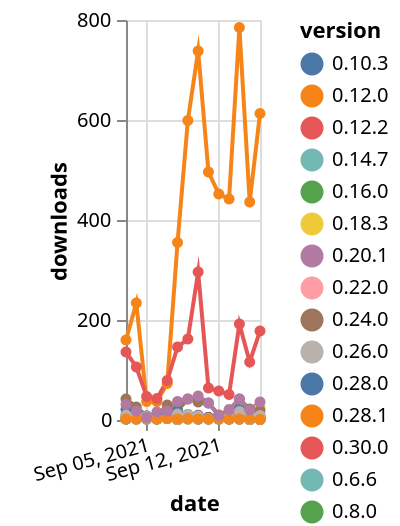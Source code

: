 {"$schema": "https://vega.github.io/schema/vega-lite/v5.json", "description": "A simple bar chart with embedded data.", "data": {"values": [{"date": "2021-09-03", "total": 14145, "delta": 8, "version": "0.22.0"}, {"date": "2021-09-04", "total": 14149, "delta": 4, "version": "0.22.0"}, {"date": "2021-09-05", "total": 14154, "delta": 5, "version": "0.22.0"}, {"date": "2021-09-06", "total": 14160, "delta": 6, "version": "0.22.0"}, {"date": "2021-09-07", "total": 14166, "delta": 6, "version": "0.22.0"}, {"date": "2021-09-08", "total": 14169, "delta": 3, "version": "0.22.0"}, {"date": "2021-09-09", "total": 14172, "delta": 3, "version": "0.22.0"}, {"date": "2021-09-10", "total": 14182, "delta": 10, "version": "0.22.0"}, {"date": "2021-09-11", "total": 14185, "delta": 3, "version": "0.22.0"}, {"date": "2021-09-12", "total": 14191, "delta": 6, "version": "0.22.0"}, {"date": "2021-09-13", "total": 14196, "delta": 5, "version": "0.22.0"}, {"date": "2021-09-14", "total": 14200, "delta": 4, "version": "0.22.0"}, {"date": "2021-09-15", "total": 14205, "delta": 5, "version": "0.22.0"}, {"date": "2021-09-16", "total": 14214, "delta": 9, "version": "0.22.0"}, {"date": "2021-09-03", "total": 2610, "delta": 2, "version": "0.6.6"}, {"date": "2021-09-04", "total": 2612, "delta": 2, "version": "0.6.6"}, {"date": "2021-09-05", "total": 2614, "delta": 2, "version": "0.6.6"}, {"date": "2021-09-06", "total": 2616, "delta": 2, "version": "0.6.6"}, {"date": "2021-09-07", "total": 2619, "delta": 3, "version": "0.6.6"}, {"date": "2021-09-08", "total": 2620, "delta": 1, "version": "0.6.6"}, {"date": "2021-09-09", "total": 2622, "delta": 2, "version": "0.6.6"}, {"date": "2021-09-10", "total": 2624, "delta": 2, "version": "0.6.6"}, {"date": "2021-09-11", "total": 2626, "delta": 2, "version": "0.6.6"}, {"date": "2021-09-12", "total": 2628, "delta": 2, "version": "0.6.6"}, {"date": "2021-09-13", "total": 2630, "delta": 2, "version": "0.6.6"}, {"date": "2021-09-14", "total": 2632, "delta": 2, "version": "0.6.6"}, {"date": "2021-09-15", "total": 2633, "delta": 1, "version": "0.6.6"}, {"date": "2021-09-16", "total": 2634, "delta": 1, "version": "0.6.6"}, {"date": "2021-09-03", "total": 18089, "delta": 160, "version": "0.28.1"}, {"date": "2021-09-04", "total": 18323, "delta": 234, "version": "0.28.1"}, {"date": "2021-09-05", "total": 18360, "delta": 37, "version": "0.28.1"}, {"date": "2021-09-06", "total": 18397, "delta": 37, "version": "0.28.1"}, {"date": "2021-09-07", "total": 18470, "delta": 73, "version": "0.28.1"}, {"date": "2021-09-08", "total": 18825, "delta": 355, "version": "0.28.1"}, {"date": "2021-09-09", "total": 19424, "delta": 599, "version": "0.28.1"}, {"date": "2021-09-10", "total": 20162, "delta": 738, "version": "0.28.1"}, {"date": "2021-09-11", "total": 20658, "delta": 496, "version": "0.28.1"}, {"date": "2021-09-12", "total": 21110, "delta": 452, "version": "0.28.1"}, {"date": "2021-09-13", "total": 21552, "delta": 442, "version": "0.28.1"}, {"date": "2021-09-14", "total": 22337, "delta": 785, "version": "0.28.1"}, {"date": "2021-09-15", "total": 22773, "delta": 436, "version": "0.28.1"}, {"date": "2021-09-16", "total": 23386, "delta": 613, "version": "0.28.1"}, {"date": "2021-09-03", "total": 9126, "delta": 136, "version": "0.30.0"}, {"date": "2021-09-04", "total": 9232, "delta": 106, "version": "0.30.0"}, {"date": "2021-09-05", "total": 9279, "delta": 47, "version": "0.30.0"}, {"date": "2021-09-06", "total": 9322, "delta": 43, "version": "0.30.0"}, {"date": "2021-09-07", "total": 9401, "delta": 79, "version": "0.30.0"}, {"date": "2021-09-08", "total": 9547, "delta": 146, "version": "0.30.0"}, {"date": "2021-09-09", "total": 9709, "delta": 162, "version": "0.30.0"}, {"date": "2021-09-10", "total": 10005, "delta": 296, "version": "0.30.0"}, {"date": "2021-09-11", "total": 10069, "delta": 64, "version": "0.30.0"}, {"date": "2021-09-12", "total": 10127, "delta": 58, "version": "0.30.0"}, {"date": "2021-09-13", "total": 10178, "delta": 51, "version": "0.30.0"}, {"date": "2021-09-14", "total": 10370, "delta": 192, "version": "0.30.0"}, {"date": "2021-09-15", "total": 10486, "delta": 116, "version": "0.30.0"}, {"date": "2021-09-16", "total": 10664, "delta": 178, "version": "0.30.0"}, {"date": "2021-09-03", "total": 19404, "delta": 11, "version": "0.8.11"}, {"date": "2021-09-04", "total": 19411, "delta": 7, "version": "0.8.11"}, {"date": "2021-09-05", "total": 19415, "delta": 4, "version": "0.8.11"}, {"date": "2021-09-06", "total": 19419, "delta": 4, "version": "0.8.11"}, {"date": "2021-09-07", "total": 19432, "delta": 13, "version": "0.8.11"}, {"date": "2021-09-08", "total": 19449, "delta": 17, "version": "0.8.11"}, {"date": "2021-09-09", "total": 19459, "delta": 10, "version": "0.8.11"}, {"date": "2021-09-10", "total": 19465, "delta": 6, "version": "0.8.11"}, {"date": "2021-09-11", "total": 19470, "delta": 5, "version": "0.8.11"}, {"date": "2021-09-12", "total": 19475, "delta": 5, "version": "0.8.11"}, {"date": "2021-09-13", "total": 19481, "delta": 6, "version": "0.8.11"}, {"date": "2021-09-14", "total": 19492, "delta": 11, "version": "0.8.11"}, {"date": "2021-09-15", "total": 19500, "delta": 8, "version": "0.8.11"}, {"date": "2021-09-16", "total": 19505, "delta": 5, "version": "0.8.11"}, {"date": "2021-09-03", "total": 3092, "delta": 2, "version": "0.8.1"}, {"date": "2021-09-04", "total": 3094, "delta": 2, "version": "0.8.1"}, {"date": "2021-09-05", "total": 3096, "delta": 2, "version": "0.8.1"}, {"date": "2021-09-06", "total": 3098, "delta": 2, "version": "0.8.1"}, {"date": "2021-09-07", "total": 3101, "delta": 3, "version": "0.8.1"}, {"date": "2021-09-08", "total": 3102, "delta": 1, "version": "0.8.1"}, {"date": "2021-09-09", "total": 3104, "delta": 2, "version": "0.8.1"}, {"date": "2021-09-10", "total": 3106, "delta": 2, "version": "0.8.1"}, {"date": "2021-09-11", "total": 3108, "delta": 2, "version": "0.8.1"}, {"date": "2021-09-12", "total": 3111, "delta": 3, "version": "0.8.1"}, {"date": "2021-09-13", "total": 3113, "delta": 2, "version": "0.8.1"}, {"date": "2021-09-14", "total": 3115, "delta": 2, "version": "0.8.1"}, {"date": "2021-09-15", "total": 3116, "delta": 1, "version": "0.8.1"}, {"date": "2021-09-16", "total": 3117, "delta": 1, "version": "0.8.1"}, {"date": "2021-09-03", "total": 6034, "delta": 2, "version": "0.8.7"}, {"date": "2021-09-04", "total": 6036, "delta": 2, "version": "0.8.7"}, {"date": "2021-09-05", "total": 6038, "delta": 2, "version": "0.8.7"}, {"date": "2021-09-06", "total": 6040, "delta": 2, "version": "0.8.7"}, {"date": "2021-09-07", "total": 6043, "delta": 3, "version": "0.8.7"}, {"date": "2021-09-08", "total": 6044, "delta": 1, "version": "0.8.7"}, {"date": "2021-09-09", "total": 6047, "delta": 3, "version": "0.8.7"}, {"date": "2021-09-10", "total": 6049, "delta": 2, "version": "0.8.7"}, {"date": "2021-09-11", "total": 6051, "delta": 2, "version": "0.8.7"}, {"date": "2021-09-12", "total": 6053, "delta": 2, "version": "0.8.7"}, {"date": "2021-09-13", "total": 6055, "delta": 2, "version": "0.8.7"}, {"date": "2021-09-14", "total": 6057, "delta": 2, "version": "0.8.7"}, {"date": "2021-09-15", "total": 6058, "delta": 1, "version": "0.8.7"}, {"date": "2021-09-16", "total": 6059, "delta": 1, "version": "0.8.7"}, {"date": "2021-09-03", "total": 31446, "delta": 6, "version": "0.18.3"}, {"date": "2021-09-04", "total": 31459, "delta": 13, "version": "0.18.3"}, {"date": "2021-09-05", "total": 31467, "delta": 8, "version": "0.18.3"}, {"date": "2021-09-06", "total": 31475, "delta": 8, "version": "0.18.3"}, {"date": "2021-09-07", "total": 31483, "delta": 8, "version": "0.18.3"}, {"date": "2021-09-08", "total": 31493, "delta": 10, "version": "0.18.3"}, {"date": "2021-09-09", "total": 31504, "delta": 11, "version": "0.18.3"}, {"date": "2021-09-10", "total": 31508, "delta": 4, "version": "0.18.3"}, {"date": "2021-09-11", "total": 31512, "delta": 4, "version": "0.18.3"}, {"date": "2021-09-12", "total": 31517, "delta": 5, "version": "0.18.3"}, {"date": "2021-09-13", "total": 31524, "delta": 7, "version": "0.18.3"}, {"date": "2021-09-14", "total": 31540, "delta": 16, "version": "0.18.3"}, {"date": "2021-09-15", "total": 31554, "delta": 14, "version": "0.18.3"}, {"date": "2021-09-16", "total": 31579, "delta": 25, "version": "0.18.3"}, {"date": "2021-09-03", "total": 3112, "delta": 2, "version": "0.8.5"}, {"date": "2021-09-04", "total": 3114, "delta": 2, "version": "0.8.5"}, {"date": "2021-09-05", "total": 3116, "delta": 2, "version": "0.8.5"}, {"date": "2021-09-06", "total": 3118, "delta": 2, "version": "0.8.5"}, {"date": "2021-09-07", "total": 3121, "delta": 3, "version": "0.8.5"}, {"date": "2021-09-08", "total": 3122, "delta": 1, "version": "0.8.5"}, {"date": "2021-09-09", "total": 3125, "delta": 3, "version": "0.8.5"}, {"date": "2021-09-10", "total": 3127, "delta": 2, "version": "0.8.5"}, {"date": "2021-09-11", "total": 3129, "delta": 2, "version": "0.8.5"}, {"date": "2021-09-12", "total": 3131, "delta": 2, "version": "0.8.5"}, {"date": "2021-09-13", "total": 3133, "delta": 2, "version": "0.8.5"}, {"date": "2021-09-14", "total": 3135, "delta": 2, "version": "0.8.5"}, {"date": "2021-09-15", "total": 3136, "delta": 1, "version": "0.8.5"}, {"date": "2021-09-16", "total": 3137, "delta": 1, "version": "0.8.5"}, {"date": "2021-09-03", "total": 2641, "delta": 2, "version": "0.8.0"}, {"date": "2021-09-04", "total": 2643, "delta": 2, "version": "0.8.0"}, {"date": "2021-09-05", "total": 2645, "delta": 2, "version": "0.8.0"}, {"date": "2021-09-06", "total": 2647, "delta": 2, "version": "0.8.0"}, {"date": "2021-09-07", "total": 2650, "delta": 3, "version": "0.8.0"}, {"date": "2021-09-08", "total": 2651, "delta": 1, "version": "0.8.0"}, {"date": "2021-09-09", "total": 2653, "delta": 2, "version": "0.8.0"}, {"date": "2021-09-10", "total": 2655, "delta": 2, "version": "0.8.0"}, {"date": "2021-09-11", "total": 2657, "delta": 2, "version": "0.8.0"}, {"date": "2021-09-12", "total": 2660, "delta": 3, "version": "0.8.0"}, {"date": "2021-09-13", "total": 2662, "delta": 2, "version": "0.8.0"}, {"date": "2021-09-14", "total": 2664, "delta": 2, "version": "0.8.0"}, {"date": "2021-09-15", "total": 2665, "delta": 1, "version": "0.8.0"}, {"date": "2021-09-16", "total": 2666, "delta": 1, "version": "0.8.0"}, {"date": "2021-09-03", "total": 3876, "delta": 2, "version": "0.10.3"}, {"date": "2021-09-04", "total": 3878, "delta": 2, "version": "0.10.3"}, {"date": "2021-09-05", "total": 3880, "delta": 2, "version": "0.10.3"}, {"date": "2021-09-06", "total": 3882, "delta": 2, "version": "0.10.3"}, {"date": "2021-09-07", "total": 3885, "delta": 3, "version": "0.10.3"}, {"date": "2021-09-08", "total": 3886, "delta": 1, "version": "0.10.3"}, {"date": "2021-09-09", "total": 3890, "delta": 4, "version": "0.10.3"}, {"date": "2021-09-10", "total": 3892, "delta": 2, "version": "0.10.3"}, {"date": "2021-09-11", "total": 3894, "delta": 2, "version": "0.10.3"}, {"date": "2021-09-12", "total": 3896, "delta": 2, "version": "0.10.3"}, {"date": "2021-09-13", "total": 3898, "delta": 2, "version": "0.10.3"}, {"date": "2021-09-14", "total": 3900, "delta": 2, "version": "0.10.3"}, {"date": "2021-09-15", "total": 3901, "delta": 1, "version": "0.10.3"}, {"date": "2021-09-16", "total": 3902, "delta": 1, "version": "0.10.3"}, {"date": "2021-09-03", "total": 35718, "delta": 6, "version": "0.12.2"}, {"date": "2021-09-04", "total": 35724, "delta": 6, "version": "0.12.2"}, {"date": "2021-09-05", "total": 35727, "delta": 3, "version": "0.12.2"}, {"date": "2021-09-06", "total": 35733, "delta": 6, "version": "0.12.2"}, {"date": "2021-09-07", "total": 35743, "delta": 10, "version": "0.12.2"}, {"date": "2021-09-08", "total": 35745, "delta": 2, "version": "0.12.2"}, {"date": "2021-09-09", "total": 35751, "delta": 6, "version": "0.12.2"}, {"date": "2021-09-10", "total": 35760, "delta": 9, "version": "0.12.2"}, {"date": "2021-09-11", "total": 35765, "delta": 5, "version": "0.12.2"}, {"date": "2021-09-12", "total": 35772, "delta": 7, "version": "0.12.2"}, {"date": "2021-09-13", "total": 35776, "delta": 4, "version": "0.12.2"}, {"date": "2021-09-14", "total": 35781, "delta": 5, "version": "0.12.2"}, {"date": "2021-09-15", "total": 35786, "delta": 5, "version": "0.12.2"}, {"date": "2021-09-16", "total": 35788, "delta": 2, "version": "0.12.2"}, {"date": "2021-09-03", "total": 55846, "delta": 2, "version": "0.16.0"}, {"date": "2021-09-04", "total": 55849, "delta": 3, "version": "0.16.0"}, {"date": "2021-09-05", "total": 55851, "delta": 2, "version": "0.16.0"}, {"date": "2021-09-06", "total": 55853, "delta": 2, "version": "0.16.0"}, {"date": "2021-09-07", "total": 55857, "delta": 4, "version": "0.16.0"}, {"date": "2021-09-08", "total": 55858, "delta": 1, "version": "0.16.0"}, {"date": "2021-09-09", "total": 55863, "delta": 5, "version": "0.16.0"}, {"date": "2021-09-10", "total": 55866, "delta": 3, "version": "0.16.0"}, {"date": "2021-09-11", "total": 55869, "delta": 3, "version": "0.16.0"}, {"date": "2021-09-12", "total": 55871, "delta": 2, "version": "0.16.0"}, {"date": "2021-09-13", "total": 55873, "delta": 2, "version": "0.16.0"}, {"date": "2021-09-14", "total": 55876, "delta": 3, "version": "0.16.0"}, {"date": "2021-09-15", "total": 55877, "delta": 1, "version": "0.16.0"}, {"date": "2021-09-16", "total": 55878, "delta": 1, "version": "0.16.0"}, {"date": "2021-09-03", "total": 44671, "delta": 42, "version": "0.24.0"}, {"date": "2021-09-04", "total": 44697, "delta": 26, "version": "0.24.0"}, {"date": "2021-09-05", "total": 44705, "delta": 8, "version": "0.24.0"}, {"date": "2021-09-06", "total": 44713, "delta": 8, "version": "0.24.0"}, {"date": "2021-09-07", "total": 44743, "delta": 30, "version": "0.24.0"}, {"date": "2021-09-08", "total": 44762, "delta": 19, "version": "0.24.0"}, {"date": "2021-09-09", "total": 44804, "delta": 42, "version": "0.24.0"}, {"date": "2021-09-10", "total": 44840, "delta": 36, "version": "0.24.0"}, {"date": "2021-09-11", "total": 44874, "delta": 34, "version": "0.24.0"}, {"date": "2021-09-12", "total": 44884, "delta": 10, "version": "0.24.0"}, {"date": "2021-09-13", "total": 44897, "delta": 13, "version": "0.24.0"}, {"date": "2021-09-14", "total": 44939, "delta": 42, "version": "0.24.0"}, {"date": "2021-09-15", "total": 44961, "delta": 22, "version": "0.24.0"}, {"date": "2021-09-16", "total": 44980, "delta": 19, "version": "0.24.0"}, {"date": "2021-09-03", "total": 25306, "delta": 21, "version": "0.28.0"}, {"date": "2021-09-04", "total": 25314, "delta": 8, "version": "0.28.0"}, {"date": "2021-09-05", "total": 25322, "delta": 8, "version": "0.28.0"}, {"date": "2021-09-06", "total": 25329, "delta": 7, "version": "0.28.0"}, {"date": "2021-09-07", "total": 25341, "delta": 12, "version": "0.28.0"}, {"date": "2021-09-08", "total": 25359, "delta": 18, "version": "0.28.0"}, {"date": "2021-09-09", "total": 25370, "delta": 11, "version": "0.28.0"}, {"date": "2021-09-10", "total": 25379, "delta": 9, "version": "0.28.0"}, {"date": "2021-09-11", "total": 25384, "delta": 5, "version": "0.28.0"}, {"date": "2021-09-12", "total": 25392, "delta": 8, "version": "0.28.0"}, {"date": "2021-09-13", "total": 25397, "delta": 5, "version": "0.28.0"}, {"date": "2021-09-14", "total": 25418, "delta": 21, "version": "0.28.0"}, {"date": "2021-09-15", "total": 25425, "delta": 7, "version": "0.28.0"}, {"date": "2021-09-16", "total": 25433, "delta": 8, "version": "0.28.0"}, {"date": "2021-09-03", "total": 16842, "delta": 10, "version": "0.26.0"}, {"date": "2021-09-04", "total": 16851, "delta": 9, "version": "0.26.0"}, {"date": "2021-09-05", "total": 16858, "delta": 7, "version": "0.26.0"}, {"date": "2021-09-06", "total": 16861, "delta": 3, "version": "0.26.0"}, {"date": "2021-09-07", "total": 16865, "delta": 4, "version": "0.26.0"}, {"date": "2021-09-08", "total": 16877, "delta": 12, "version": "0.26.0"}, {"date": "2021-09-09", "total": 16888, "delta": 11, "version": "0.26.0"}, {"date": "2021-09-10", "total": 16896, "delta": 8, "version": "0.26.0"}, {"date": "2021-09-11", "total": 16899, "delta": 3, "version": "0.26.0"}, {"date": "2021-09-12", "total": 16904, "delta": 5, "version": "0.26.0"}, {"date": "2021-09-13", "total": 16910, "delta": 6, "version": "0.26.0"}, {"date": "2021-09-14", "total": 16927, "delta": 17, "version": "0.26.0"}, {"date": "2021-09-15", "total": 16935, "delta": 8, "version": "0.26.0"}, {"date": "2021-09-16", "total": 16944, "delta": 9, "version": "0.26.0"}, {"date": "2021-09-03", "total": 3767, "delta": 2, "version": "0.14.7"}, {"date": "2021-09-04", "total": 3769, "delta": 2, "version": "0.14.7"}, {"date": "2021-09-05", "total": 3771, "delta": 2, "version": "0.14.7"}, {"date": "2021-09-06", "total": 3773, "delta": 2, "version": "0.14.7"}, {"date": "2021-09-07", "total": 3776, "delta": 3, "version": "0.14.7"}, {"date": "2021-09-08", "total": 3777, "delta": 1, "version": "0.14.7"}, {"date": "2021-09-09", "total": 3781, "delta": 4, "version": "0.14.7"}, {"date": "2021-09-10", "total": 3783, "delta": 2, "version": "0.14.7"}, {"date": "2021-09-11", "total": 3785, "delta": 2, "version": "0.14.7"}, {"date": "2021-09-12", "total": 3787, "delta": 2, "version": "0.14.7"}, {"date": "2021-09-13", "total": 3789, "delta": 2, "version": "0.14.7"}, {"date": "2021-09-14", "total": 3791, "delta": 2, "version": "0.14.7"}, {"date": "2021-09-15", "total": 3792, "delta": 1, "version": "0.14.7"}, {"date": "2021-09-16", "total": 3793, "delta": 1, "version": "0.14.7"}, {"date": "2021-09-03", "total": 2616, "delta": 2, "version": "0.9.0"}, {"date": "2021-09-04", "total": 2618, "delta": 2, "version": "0.9.0"}, {"date": "2021-09-05", "total": 2620, "delta": 2, "version": "0.9.0"}, {"date": "2021-09-06", "total": 2622, "delta": 2, "version": "0.9.0"}, {"date": "2021-09-07", "total": 2625, "delta": 3, "version": "0.9.0"}, {"date": "2021-09-08", "total": 2626, "delta": 1, "version": "0.9.0"}, {"date": "2021-09-09", "total": 2629, "delta": 3, "version": "0.9.0"}, {"date": "2021-09-10", "total": 2631, "delta": 2, "version": "0.9.0"}, {"date": "2021-09-11", "total": 2633, "delta": 2, "version": "0.9.0"}, {"date": "2021-09-12", "total": 2635, "delta": 2, "version": "0.9.0"}, {"date": "2021-09-13", "total": 2637, "delta": 2, "version": "0.9.0"}, {"date": "2021-09-14", "total": 2639, "delta": 2, "version": "0.9.0"}, {"date": "2021-09-15", "total": 2640, "delta": 1, "version": "0.9.0"}, {"date": "2021-09-16", "total": 2641, "delta": 1, "version": "0.9.0"}, {"date": "2021-09-03", "total": 10216, "delta": 2, "version": "0.12.0"}, {"date": "2021-09-04", "total": 10218, "delta": 2, "version": "0.12.0"}, {"date": "2021-09-05", "total": 10221, "delta": 3, "version": "0.12.0"}, {"date": "2021-09-06", "total": 10223, "delta": 2, "version": "0.12.0"}, {"date": "2021-09-07", "total": 10226, "delta": 3, "version": "0.12.0"}, {"date": "2021-09-08", "total": 10228, "delta": 2, "version": "0.12.0"}, {"date": "2021-09-09", "total": 10231, "delta": 3, "version": "0.12.0"}, {"date": "2021-09-10", "total": 10233, "delta": 2, "version": "0.12.0"}, {"date": "2021-09-11", "total": 10235, "delta": 2, "version": "0.12.0"}, {"date": "2021-09-12", "total": 10237, "delta": 2, "version": "0.12.0"}, {"date": "2021-09-13", "total": 10239, "delta": 2, "version": "0.12.0"}, {"date": "2021-09-14", "total": 10241, "delta": 2, "version": "0.12.0"}, {"date": "2021-09-15", "total": 10243, "delta": 2, "version": "0.12.0"}, {"date": "2021-09-16", "total": 10244, "delta": 1, "version": "0.12.0"}, {"date": "2021-09-03", "total": 66491, "delta": 31, "version": "0.20.1"}, {"date": "2021-09-04", "total": 66509, "delta": 18, "version": "0.20.1"}, {"date": "2021-09-05", "total": 66514, "delta": 5, "version": "0.20.1"}, {"date": "2021-09-06", "total": 66530, "delta": 16, "version": "0.20.1"}, {"date": "2021-09-07", "total": 66548, "delta": 18, "version": "0.20.1"}, {"date": "2021-09-08", "total": 66585, "delta": 37, "version": "0.20.1"}, {"date": "2021-09-09", "total": 66627, "delta": 42, "version": "0.20.1"}, {"date": "2021-09-10", "total": 66675, "delta": 48, "version": "0.20.1"}, {"date": "2021-09-11", "total": 66709, "delta": 34, "version": "0.20.1"}, {"date": "2021-09-12", "total": 66718, "delta": 9, "version": "0.20.1"}, {"date": "2021-09-13", "total": 66739, "delta": 21, "version": "0.20.1"}, {"date": "2021-09-14", "total": 66781, "delta": 42, "version": "0.20.1"}, {"date": "2021-09-15", "total": 66801, "delta": 20, "version": "0.20.1"}, {"date": "2021-09-16", "total": 66837, "delta": 36, "version": "0.20.1"}]}, "width": "container", "mark": {"type": "line", "point": {"filled": true}}, "encoding": {"x": {"field": "date", "type": "temporal", "timeUnit": "yearmonthdate", "title": "date", "axis": {"labelAngle": -15}}, "y": {"field": "delta", "type": "quantitative", "title": "downloads"}, "color": {"field": "version", "type": "nominal"}, "tooltip": {"field": "delta"}}}